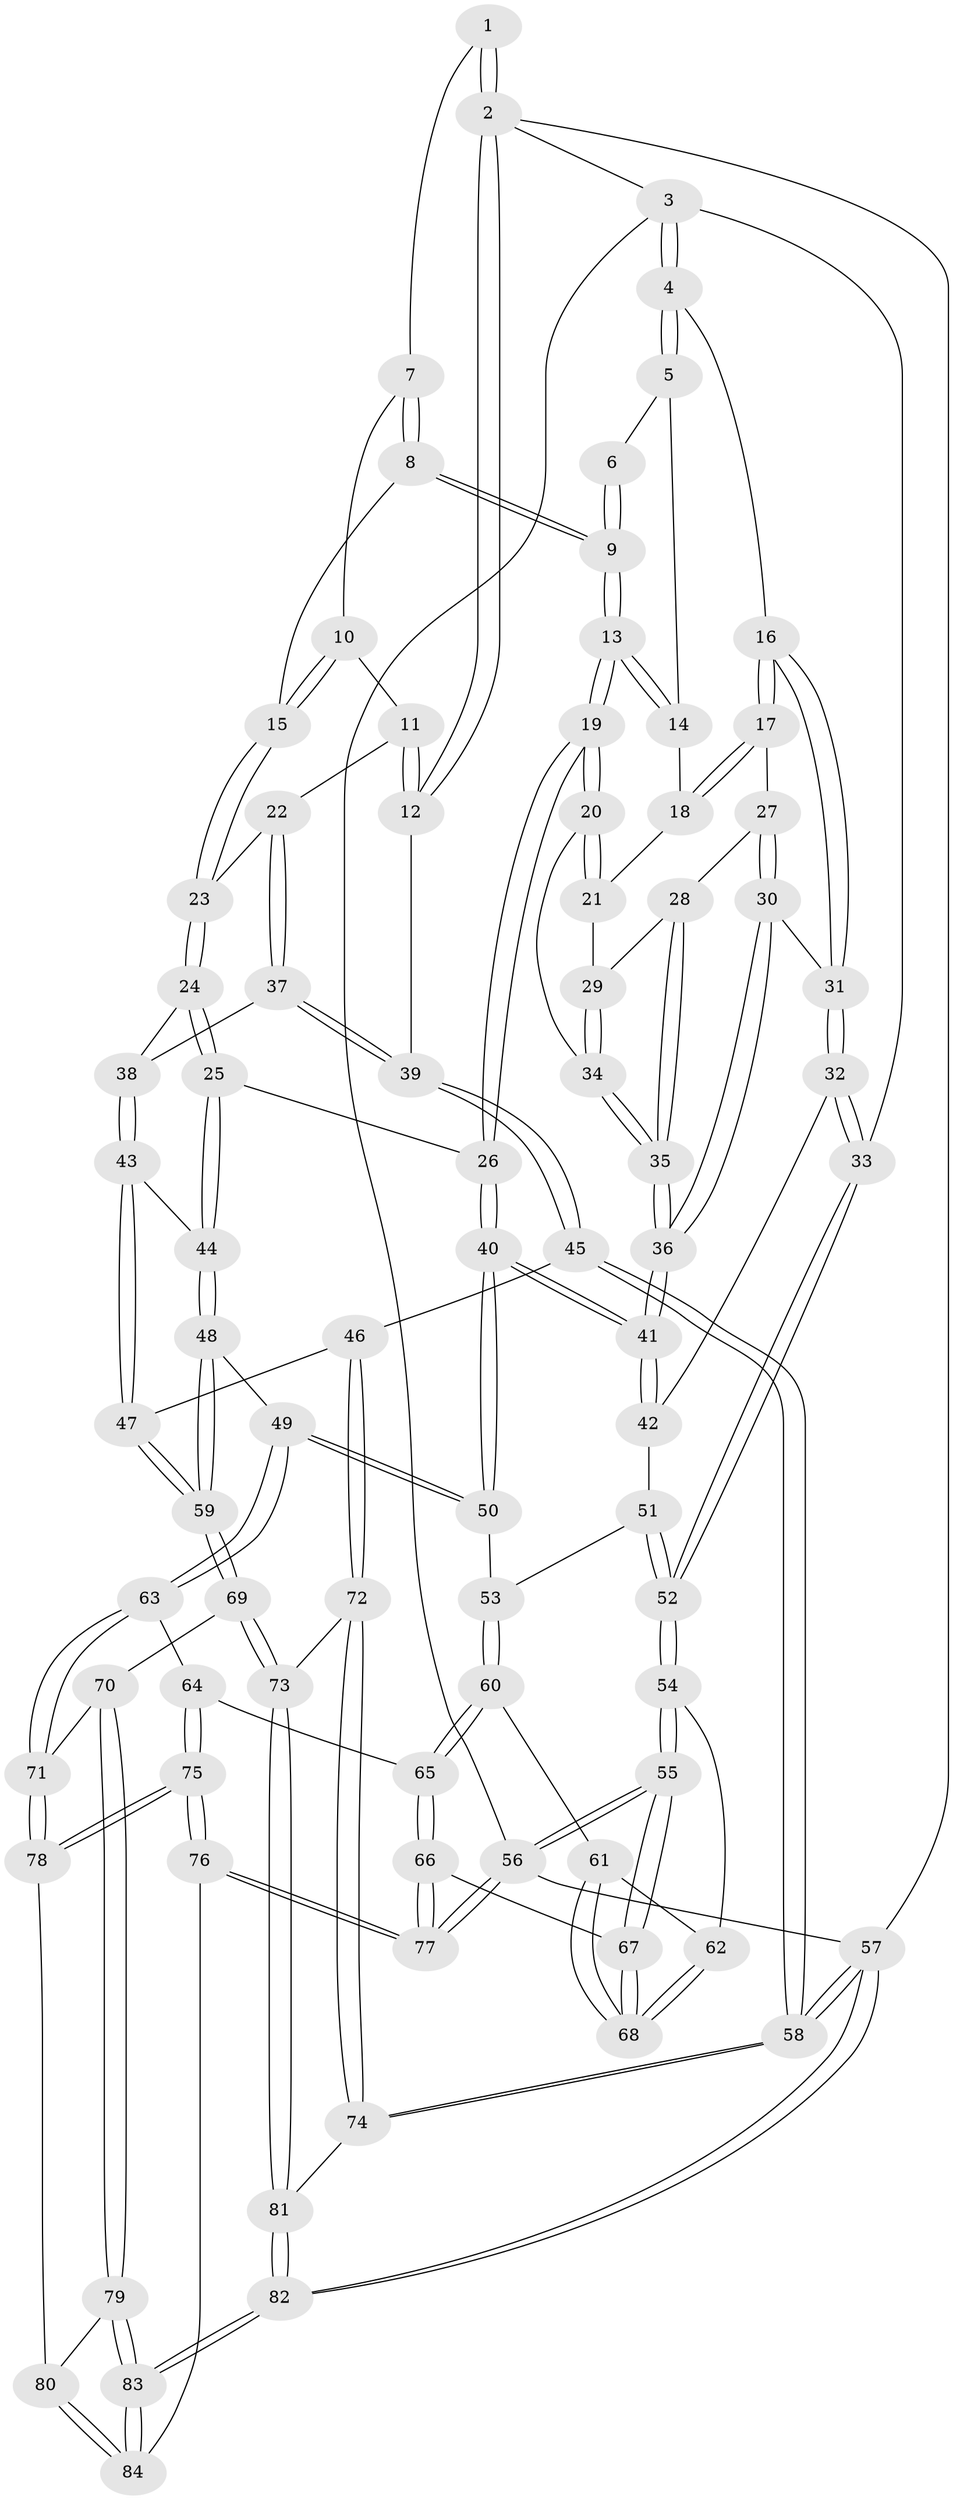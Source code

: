 // coarse degree distribution, {3: 0.24, 4: 0.2, 5: 0.28, 2: 0.16, 7: 0.08, 1: 0.04}
// Generated by graph-tools (version 1.1) at 2025/05/03/04/25 22:05:09]
// undirected, 84 vertices, 207 edges
graph export_dot {
graph [start="1"]
  node [color=gray90,style=filled];
  1 [pos="+0.8298500351073367+0"];
  2 [pos="+1+0"];
  3 [pos="+0+0"];
  4 [pos="+0.10815464033347463+0"];
  5 [pos="+0.5258630158308559+0"];
  6 [pos="+0.6747001714124302+0"];
  7 [pos="+0.8376204505468261+0"];
  8 [pos="+0.7523752871669993+0.08536783547596141"];
  9 [pos="+0.69541789461273+0.09351168691422823"];
  10 [pos="+0.8543149913031468+0.05220116019517807"];
  11 [pos="+0.9062870121628428+0.08327760901362942"];
  12 [pos="+1+0.04336169487065393"];
  13 [pos="+0.6250512252671782+0.21024525826586454"];
  14 [pos="+0.5228851208600638+0.03416374946320813"];
  15 [pos="+0.8158691329461474+0.08643882339201911"];
  16 [pos="+0.1592239988702154+0"];
  17 [pos="+0.23965147852575225+0"];
  18 [pos="+0.4340665931309284+0.08973064946737552"];
  19 [pos="+0.6242337558773874+0.22619118536697133"];
  20 [pos="+0.5042283277391547+0.21911041403812204"];
  21 [pos="+0.43165301165006315+0.1081674494863375"];
  22 [pos="+0.8910370141129226+0.16860224723590894"];
  23 [pos="+0.8243092126485195+0.16487016001230406"];
  24 [pos="+0.7056414655509247+0.2924958595243703"];
  25 [pos="+0.6694425130270877+0.3026533956763302"];
  26 [pos="+0.6649377902117307+0.2970515185463021"];
  27 [pos="+0.2637252583299378+0.027970722528273616"];
  28 [pos="+0.3301029641420837+0.131592674072164"];
  29 [pos="+0.3848968105375742+0.1468933370214674"];
  30 [pos="+0.25943233536637234+0.2763239738913143"];
  31 [pos="+0.14774052620193862+0.10291607591075176"];
  32 [pos="+0.07308878089449514+0.2755190039554004"];
  33 [pos="+0+0.24498557641259575"];
  34 [pos="+0.4219886229895646+0.2418847087040183"];
  35 [pos="+0.3030497816021335+0.33407895487930184"];
  36 [pos="+0.2873632681725839+0.35368425896810424"];
  37 [pos="+1+0.2964681252571055"];
  38 [pos="+0.974527901011666+0.30195402644033653"];
  39 [pos="+1+0.3204604906444957"];
  40 [pos="+0.28067656496594573+0.3931022772652927"];
  41 [pos="+0.27656027335448624+0.38459618374978766"];
  42 [pos="+0.17982351576990893+0.36126576978828967"];
  43 [pos="+0.7834914055170032+0.5074201152800999"];
  44 [pos="+0.6641081977157395+0.445214999438175"];
  45 [pos="+1+0.5625803385992102"];
  46 [pos="+1+0.5977856614115195"];
  47 [pos="+0.7988144548255318+0.5207501027700516"];
  48 [pos="+0.5541004169077003+0.5490692586871432"];
  49 [pos="+0.5219884116495391+0.5639738124987684"];
  50 [pos="+0.2988949318278058+0.45240843507971334"];
  51 [pos="+0.0025656702107909653+0.4818946336133599"];
  52 [pos="+0+0.5326124147996101"];
  53 [pos="+0.21731995391753536+0.5803431614526116"];
  54 [pos="+0+0.590065174762242"];
  55 [pos="+0+0.9588149942433603"];
  56 [pos="+0+1"];
  57 [pos="+1+1"];
  58 [pos="+1+1"];
  59 [pos="+0.7559482974242596+0.744683460701057"];
  60 [pos="+0.21367127015052406+0.5909331159447291"];
  61 [pos="+0.1459209053512645+0.6394423752653281"];
  62 [pos="+0+0.6034437249775116"];
  63 [pos="+0.4906409088490713+0.6945612424933351"];
  64 [pos="+0.36329520769334017+0.7874892954224219"];
  65 [pos="+0.33415238391769275+0.7827518934294073"];
  66 [pos="+0.17961692044616132+0.8651696515585893"];
  67 [pos="+0.12237683784794885+0.8197377638210542"];
  68 [pos="+0.11812691716124356+0.7903644817795556"];
  69 [pos="+0.7803533452429925+0.8134630948911286"];
  70 [pos="+0.7347687161847342+0.8340999041053704"];
  71 [pos="+0.6075409603557052+0.8277468088582727"];
  72 [pos="+0.8400871933593713+0.7982897898820258"];
  73 [pos="+0.7921720478833719+0.8158223845486886"];
  74 [pos="+1+1"];
  75 [pos="+0.42843472927673637+0.9651431607371755"];
  76 [pos="+0.35977700127981593+1"];
  77 [pos="+0.18560191910964371+1"];
  78 [pos="+0.5523595835178673+0.9072349717132767"];
  79 [pos="+0.6890911527888738+0.9829122759275621"];
  80 [pos="+0.5902567547979969+0.9596372565670636"];
  81 [pos="+0.8409333051798356+0.943890587873328"];
  82 [pos="+0.7996502250604995+1"];
  83 [pos="+0.7102909902100654+1"];
  84 [pos="+0.5821133525722881+1"];
  1 -- 2;
  1 -- 2;
  1 -- 7;
  2 -- 3;
  2 -- 12;
  2 -- 12;
  2 -- 57;
  3 -- 4;
  3 -- 4;
  3 -- 33;
  3 -- 56;
  4 -- 5;
  4 -- 5;
  4 -- 16;
  5 -- 6;
  5 -- 14;
  6 -- 9;
  6 -- 9;
  7 -- 8;
  7 -- 8;
  7 -- 10;
  8 -- 9;
  8 -- 9;
  8 -- 15;
  9 -- 13;
  9 -- 13;
  10 -- 11;
  10 -- 15;
  10 -- 15;
  11 -- 12;
  11 -- 12;
  11 -- 22;
  12 -- 39;
  13 -- 14;
  13 -- 14;
  13 -- 19;
  13 -- 19;
  14 -- 18;
  15 -- 23;
  15 -- 23;
  16 -- 17;
  16 -- 17;
  16 -- 31;
  16 -- 31;
  17 -- 18;
  17 -- 18;
  17 -- 27;
  18 -- 21;
  19 -- 20;
  19 -- 20;
  19 -- 26;
  19 -- 26;
  20 -- 21;
  20 -- 21;
  20 -- 34;
  21 -- 29;
  22 -- 23;
  22 -- 37;
  22 -- 37;
  23 -- 24;
  23 -- 24;
  24 -- 25;
  24 -- 25;
  24 -- 38;
  25 -- 26;
  25 -- 44;
  25 -- 44;
  26 -- 40;
  26 -- 40;
  27 -- 28;
  27 -- 30;
  27 -- 30;
  28 -- 29;
  28 -- 35;
  28 -- 35;
  29 -- 34;
  29 -- 34;
  30 -- 31;
  30 -- 36;
  30 -- 36;
  31 -- 32;
  31 -- 32;
  32 -- 33;
  32 -- 33;
  32 -- 42;
  33 -- 52;
  33 -- 52;
  34 -- 35;
  34 -- 35;
  35 -- 36;
  35 -- 36;
  36 -- 41;
  36 -- 41;
  37 -- 38;
  37 -- 39;
  37 -- 39;
  38 -- 43;
  38 -- 43;
  39 -- 45;
  39 -- 45;
  40 -- 41;
  40 -- 41;
  40 -- 50;
  40 -- 50;
  41 -- 42;
  41 -- 42;
  42 -- 51;
  43 -- 44;
  43 -- 47;
  43 -- 47;
  44 -- 48;
  44 -- 48;
  45 -- 46;
  45 -- 58;
  45 -- 58;
  46 -- 47;
  46 -- 72;
  46 -- 72;
  47 -- 59;
  47 -- 59;
  48 -- 49;
  48 -- 59;
  48 -- 59;
  49 -- 50;
  49 -- 50;
  49 -- 63;
  49 -- 63;
  50 -- 53;
  51 -- 52;
  51 -- 52;
  51 -- 53;
  52 -- 54;
  52 -- 54;
  53 -- 60;
  53 -- 60;
  54 -- 55;
  54 -- 55;
  54 -- 62;
  55 -- 56;
  55 -- 56;
  55 -- 67;
  55 -- 67;
  56 -- 77;
  56 -- 77;
  56 -- 57;
  57 -- 58;
  57 -- 58;
  57 -- 82;
  57 -- 82;
  58 -- 74;
  58 -- 74;
  59 -- 69;
  59 -- 69;
  60 -- 61;
  60 -- 65;
  60 -- 65;
  61 -- 62;
  61 -- 68;
  61 -- 68;
  62 -- 68;
  62 -- 68;
  63 -- 64;
  63 -- 71;
  63 -- 71;
  64 -- 65;
  64 -- 75;
  64 -- 75;
  65 -- 66;
  65 -- 66;
  66 -- 67;
  66 -- 77;
  66 -- 77;
  67 -- 68;
  67 -- 68;
  69 -- 70;
  69 -- 73;
  69 -- 73;
  70 -- 71;
  70 -- 79;
  70 -- 79;
  71 -- 78;
  71 -- 78;
  72 -- 73;
  72 -- 74;
  72 -- 74;
  73 -- 81;
  73 -- 81;
  74 -- 81;
  75 -- 76;
  75 -- 76;
  75 -- 78;
  75 -- 78;
  76 -- 77;
  76 -- 77;
  76 -- 84;
  78 -- 80;
  79 -- 80;
  79 -- 83;
  79 -- 83;
  80 -- 84;
  80 -- 84;
  81 -- 82;
  81 -- 82;
  82 -- 83;
  82 -- 83;
  83 -- 84;
  83 -- 84;
}
